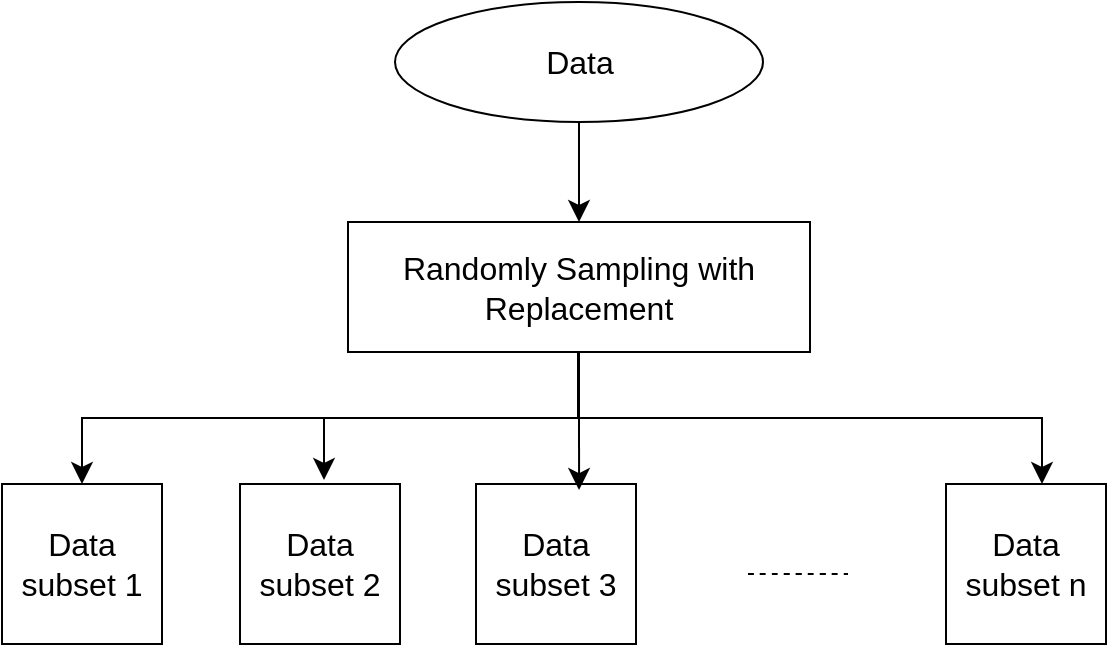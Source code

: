 <mxfile version="23.0.0" type="github">
  <diagram name="Page-1" id="CkcDSw-XWNem6XKi5Frh">
    <mxGraphModel dx="1070" dy="1239" grid="0" gridSize="10" guides="1" tooltips="1" connect="1" arrows="1" fold="1" page="0" pageScale="1" pageWidth="827" pageHeight="1169" math="0" shadow="0">
      <root>
        <mxCell id="0" />
        <mxCell id="1" parent="0" />
        <mxCell id="GmfiWDa8qVUu9SPIyQdf-20" style="edgeStyle=none;curved=1;rounded=0;orthogonalLoop=1;jettySize=auto;html=1;entryX=0.5;entryY=0;entryDx=0;entryDy=0;fontSize=12;startSize=8;endSize=8;" edge="1" parent="1" source="GmfiWDa8qVUu9SPIyQdf-1" target="GmfiWDa8qVUu9SPIyQdf-2">
          <mxGeometry relative="1" as="geometry" />
        </mxCell>
        <mxCell id="GmfiWDa8qVUu9SPIyQdf-1" value="Data" style="ellipse;whiteSpace=wrap;html=1;fontSize=16;" vertex="1" parent="1">
          <mxGeometry x="194.5" y="-168" width="184" height="60" as="geometry" />
        </mxCell>
        <mxCell id="GmfiWDa8qVUu9SPIyQdf-2" value="Randomly Sampling with Replacement" style="rounded=0;whiteSpace=wrap;html=1;fontSize=16;" vertex="1" parent="1">
          <mxGeometry x="171" y="-58" width="231" height="65" as="geometry" />
        </mxCell>
        <mxCell id="GmfiWDa8qVUu9SPIyQdf-4" value="Data subset 1" style="whiteSpace=wrap;html=1;aspect=fixed;fontSize=16;" vertex="1" parent="1">
          <mxGeometry x="-2" y="73" width="80" height="80" as="geometry" />
        </mxCell>
        <mxCell id="GmfiWDa8qVUu9SPIyQdf-5" value="Data subset 3" style="whiteSpace=wrap;html=1;aspect=fixed;fontSize=16;" vertex="1" parent="1">
          <mxGeometry x="235" y="73" width="80" height="80" as="geometry" />
        </mxCell>
        <mxCell id="GmfiWDa8qVUu9SPIyQdf-6" value="Data subset 2" style="whiteSpace=wrap;html=1;aspect=fixed;fontSize=16;" vertex="1" parent="1">
          <mxGeometry x="117" y="73" width="80" height="80" as="geometry" />
        </mxCell>
        <mxCell id="GmfiWDa8qVUu9SPIyQdf-7" value="Data subset n" style="whiteSpace=wrap;html=1;aspect=fixed;fontSize=16;" vertex="1" parent="1">
          <mxGeometry x="470" y="73" width="80" height="80" as="geometry" />
        </mxCell>
        <mxCell id="GmfiWDa8qVUu9SPIyQdf-8" style="edgeStyle=none;curved=1;rounded=0;orthogonalLoop=1;jettySize=auto;html=1;exitX=0.75;exitY=0;exitDx=0;exitDy=0;fontSize=12;startSize=8;endSize=8;" edge="1" parent="1" source="GmfiWDa8qVUu9SPIyQdf-5" target="GmfiWDa8qVUu9SPIyQdf-5">
          <mxGeometry relative="1" as="geometry" />
        </mxCell>
        <mxCell id="GmfiWDa8qVUu9SPIyQdf-9" value="" style="endArrow=none;dashed=1;html=1;rounded=0;fontSize=12;startSize=8;endSize=8;curved=1;" edge="1" parent="1">
          <mxGeometry width="50" height="50" relative="1" as="geometry">
            <mxPoint x="371" y="118" as="sourcePoint" />
            <mxPoint x="421" y="118" as="targetPoint" />
          </mxGeometry>
        </mxCell>
        <mxCell id="GmfiWDa8qVUu9SPIyQdf-14" value="" style="edgeStyle=elbowEdgeStyle;elbow=vertical;endArrow=classic;html=1;curved=0;rounded=0;endSize=8;startSize=8;fontSize=12;entryX=0.6;entryY=0;entryDx=0;entryDy=0;entryPerimeter=0;exitX=0.5;exitY=1;exitDx=0;exitDy=0;" edge="1" parent="1" source="GmfiWDa8qVUu9SPIyQdf-2" target="GmfiWDa8qVUu9SPIyQdf-7">
          <mxGeometry width="50" height="50" relative="1" as="geometry">
            <mxPoint x="288" y="7" as="sourcePoint" />
            <mxPoint x="496" y="55" as="targetPoint" />
          </mxGeometry>
        </mxCell>
        <mxCell id="GmfiWDa8qVUu9SPIyQdf-15" style="edgeStyle=none;curved=1;rounded=0;orthogonalLoop=1;jettySize=auto;html=1;entryX=0.644;entryY=0.038;entryDx=0;entryDy=0;entryPerimeter=0;fontSize=12;startSize=8;endSize=8;" edge="1" parent="1" source="GmfiWDa8qVUu9SPIyQdf-2" target="GmfiWDa8qVUu9SPIyQdf-5">
          <mxGeometry relative="1" as="geometry" />
        </mxCell>
        <mxCell id="GmfiWDa8qVUu9SPIyQdf-16" value="" style="edgeStyle=elbowEdgeStyle;elbow=vertical;endArrow=classic;html=1;curved=0;rounded=0;endSize=8;startSize=8;fontSize=12;entryX=0.5;entryY=0;entryDx=0;entryDy=0;" edge="1" parent="1" target="GmfiWDa8qVUu9SPIyQdf-4">
          <mxGeometry width="50" height="50" relative="1" as="geometry">
            <mxPoint x="286" y="7" as="sourcePoint" />
            <mxPoint x="178" y="78" as="targetPoint" />
          </mxGeometry>
        </mxCell>
        <mxCell id="GmfiWDa8qVUu9SPIyQdf-19" value="" style="endArrow=classic;html=1;rounded=0;fontSize=12;startSize=8;endSize=8;curved=1;" edge="1" parent="1">
          <mxGeometry width="50" height="50" relative="1" as="geometry">
            <mxPoint x="159" y="40" as="sourcePoint" />
            <mxPoint x="159" y="71" as="targetPoint" />
          </mxGeometry>
        </mxCell>
      </root>
    </mxGraphModel>
  </diagram>
</mxfile>
